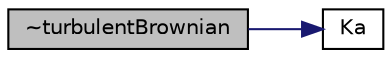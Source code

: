 digraph "~turbulentBrownian"
{
  bgcolor="transparent";
  edge [fontname="Helvetica",fontsize="10",labelfontname="Helvetica",labelfontsize="10"];
  node [fontname="Helvetica",fontsize="10",shape=record];
  rankdir="LR";
  Node1 [label="~turbulentBrownian",height=0.2,width=0.4,color="black", fillcolor="grey75", style="filled", fontcolor="black"];
  Node1 -> Node2 [color="midnightblue",fontsize="10",style="solid",fontname="Helvetica"];
  Node2 [label="Ka",height=0.2,width=0.4,color="black",URL="$a00064.html#aff545f8602677e85abbb1b6c6d0fb20f",tooltip="Aggregation kernel. "];
}
